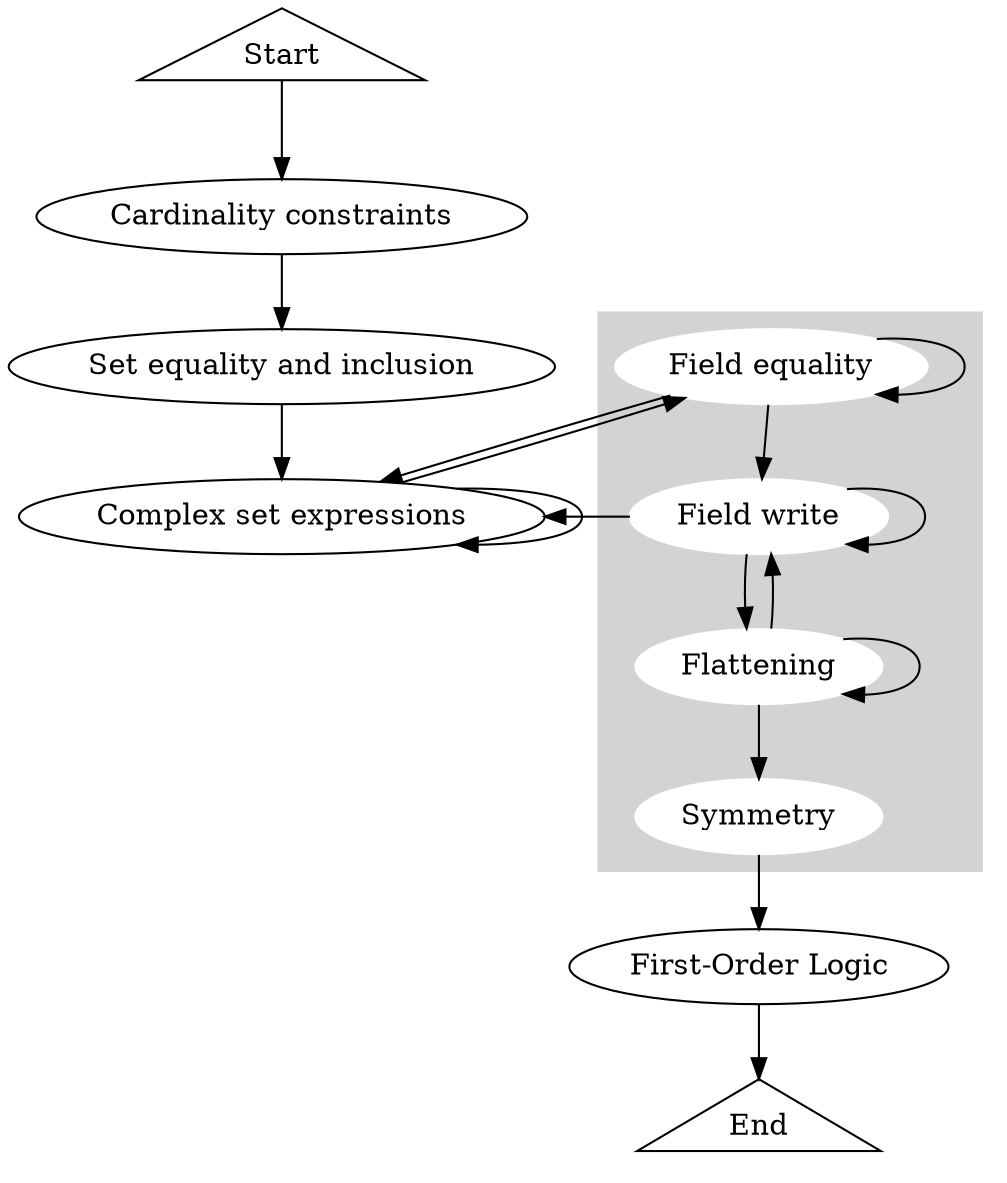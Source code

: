 digraph {


"Start" -> "Cardinality constraints" -> "Set equality and inclusion" -> "Complex set expressions" 



subgraph cluster {
node [style=filled, color=white];
style=filled;
color=lightgrey;

"Field equality" -> "Field write" -> "Flattening" -> "Symmetry" 
}

"Complex set expressions" -> "Field equality" [weight=2]
"Symmetry" -> "First-Order Logic" -> "End"


"Complex set expressions" -> "Complex set expressions" 
"Field equality" -> "Field equality"
"Field write" -> "Field write"
"Flattening" -> "Flattening"

"Field equality" -> "Complex set expressions"
"Field write" -> "Complex set expressions"
"Flattening" -> "Field write"

"Start" [shape=triangle]
"End" [shape=triangle]
}